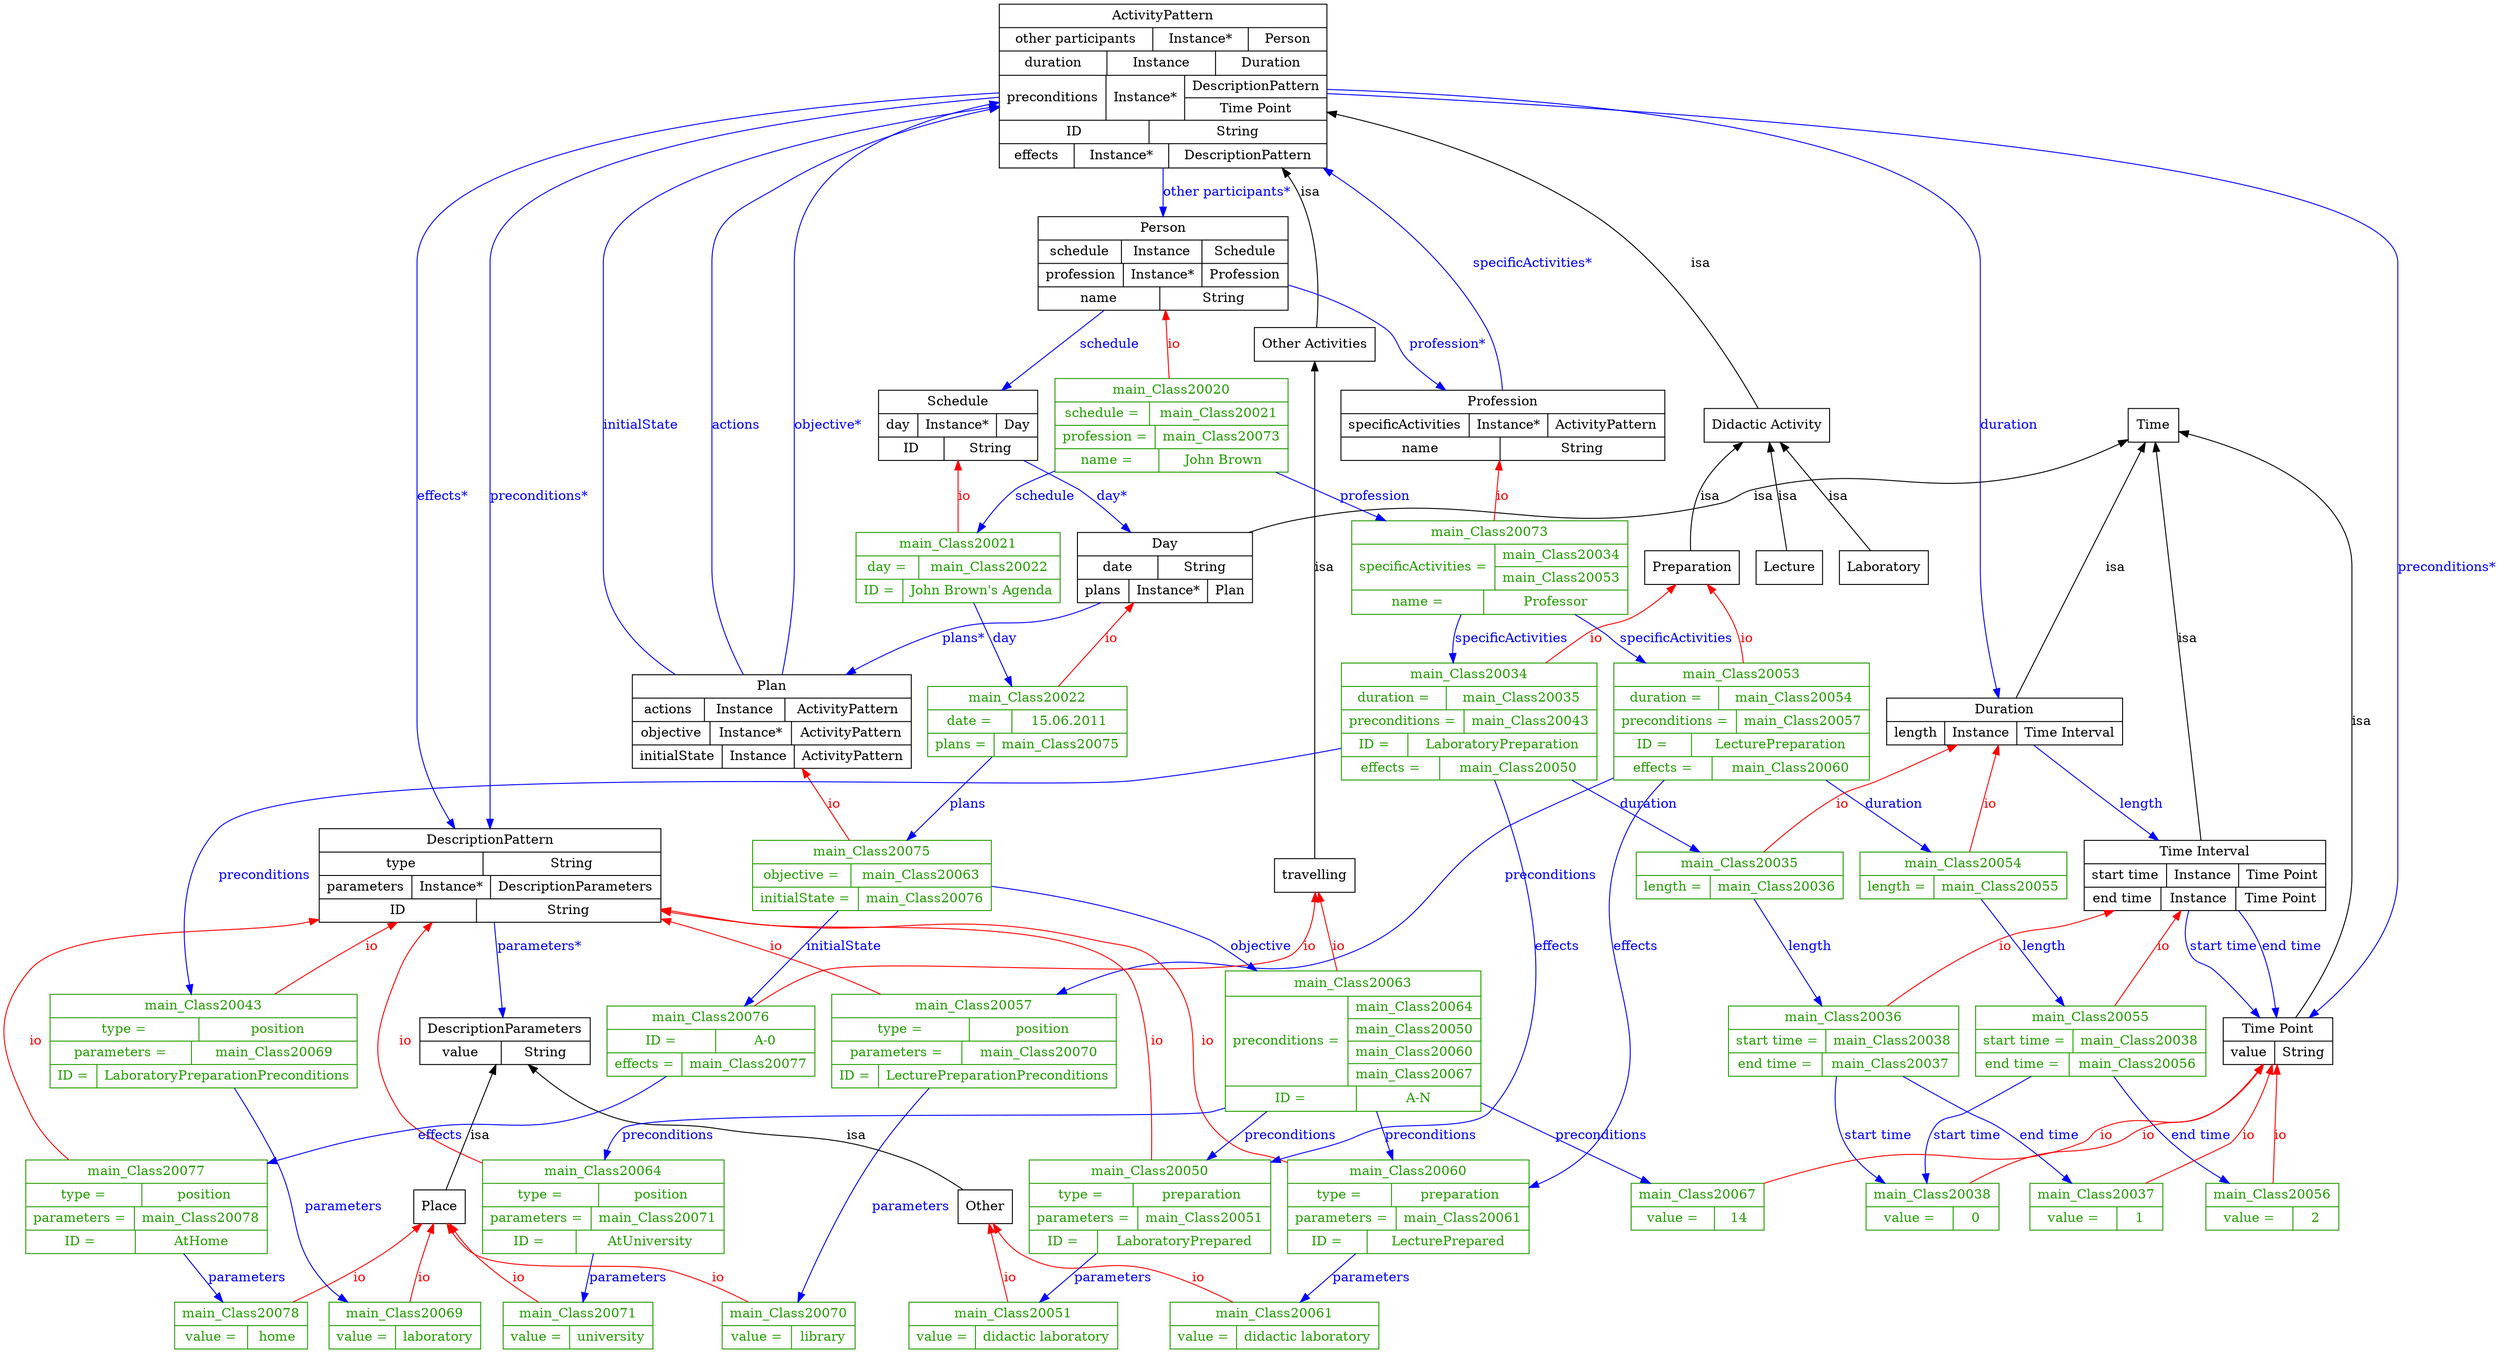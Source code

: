 digraph main {
	node [label="\N"];
	graph [bb="0,0,2575,1452"];
	main_Class20055 [label="{main_Class20055|{start time =|{main_Class20038}}|{end time =|{main_Class20056}}}", shape=record, color="0.29784945,0.99358976,0.6117647", fontcolor="0.29784945,0.99358976,0.6117647", pos="2159,333", rects="2040,345,2279,370 2040,320,2141,345 2141,320,2279,345 2040,295,2137,320 2137,295,2279,320", width="3.31", height="1.04"];
	"Time Interval" [label="{Time Interval|{start time|Instance|{Time Point}}|{end time|Instance|{Time Point}}}", shape=record, color="0.0,0.0,0.0", fontcolor="0.0,0.0,0.0", pos="2276,512", rects="2152,524,2400,549 2152,499,2236,524 2236,499,2311,524 2311,499,2400,524 2152,474,2231,499 2231,474,2308,499 2308,474,2400,499", width="3.44", height="1.04"];
	main_Class20038 [label="{main_Class20038|{value =|{0}}}", shape=record, color="0.29784945,0.99358976,0.6117647", fontcolor="0.29784945,0.99358976,0.6117647", pos="1994,154", rects="1925,154,2063,179 1925,129,2016,154 2016,129,2063,154", width="1.92", height="0.69"];
	main_Class20056 [label="{main_Class20056|{value =|{2}}}", shape=record, color="0.29784945,0.99358976,0.6117647", fontcolor="0.29784945,0.99358976,0.6117647", pos="2332,154", rects="2263,154,2401,179 2263,129,2354,154 2354,129,2401,154", width="1.92", height="0.69"];
	Schedule [label="{Schedule|{day|Instance*|{Day}}|{ID|String}}", shape=record, color="0.0,0.0,0.0", fontcolor="0.0,0.0,0.0", pos="987,1000", rects="904,1012,1071,1037 904,987,945,1012 945,987,1027,1012 1027,987,1071,1012 904,962,974,987 974,962,1071,987", width="2.31", height="1.04"];
	Day [label="{Day|{date|String}|{plans|Instance*|{Plan}}}", shape=record, color="0.0,0.0,0.0", fontcolor="0.0,0.0,0.0", pos="1200,846", rects="1110,858,1290,883 1110,833,1194,858 1194,833,1290,858 1110,808,1162,833 1162,808,1244,833 1244,808,1290,833", width="2.50", height="1.04"];
	"Time Point" [label="{Time Point|{value|String}}", shape=record, color="0.0,0.0,0.0", fontcolor="0.0,0.0,0.0", pos="2352,333", rects="2296,333,2408,358 2296,308,2350,333 2350,308,2408,333", width="1.56", height="0.69"];
	main_Class20053 [label="{main_Class20053|{duration =|{main_Class20054}}|{preconditions =|{main_Class20057}}|{ID =|{LecturePreparation}}|{effects =|{main\
_Class20060}}}", shape=record, color="0.29784945,0.99358976,0.6117647", fontcolor="0.29784945,0.99358976,0.6117647", pos="1795,679", rects="1664,716,1927,741 1664,691,1772,716 1772,691,1927,716 1664,666,1789,691 1789,666,1927,691 1664,641,1744,666 1744,641,1927,666 16\
64,616,1765,641 1765,616,1927,641", width="3.64", height="1.74"];
	Preparation [label=Preparation, shape=box, color="0.0,0.0,0.0", fontcolor="0.0,0.0,0.0", pos="1741,846", width="1.33", height="0.50"];
	main_Class20054 [label="{main_Class20054|{length =|{main_Class20055}}}", shape=record, color="0.29784945,0.99358976,0.6117647", fontcolor="0.29784945,0.99358976,0.6117647", pos="2027,512", rects="1920,512,2135,537 1920,487,1997,512 1997,487,2135,512", width="2.97", height="0.69"];
	main_Class20057 [label="{main_Class20057|{type =|{position}}|{parameters =|{main_Class20070}}|{ID =|{LecturePreparationPreconditions}}}", shape=record, color="0.29784945,0.99358976,0.6117647", fontcolor="0.29784945,0.99358976,0.6117647", pos="1004,333", rects="859,358,1150,383 859,333,1001,358 1001,333,1150,358 859,308,991,333 991,308,1150,333 859,283,907,308 907,283,1150,308", width="4.03", height="1.39"];
	main_Class20060 [label="{main_Class20060|{type =|{preparation}}|{parameters =|{main_Class20061}}|{ID =|{LecturePrepared}}}", shape=record, color="0.29784945,0.99358976,0.6117647", fontcolor="0.29784945,0.99358976,0.6117647", pos="1451,154", rects="1327,179,1576,204 1327,154,1435,179 1435,154,1576,179 1327,129,1438,154 1438,129,1576,154 1327,104,1410,129 1410,104,1576,129", width="3.44", height="1.39"];
	Duration [label="{Duration|{length|Instance|{Time Interval}}}", shape=record, color="0.0,0.0,0.0", fontcolor="0.0,0.0,0.0", pos="2065,679", rects="1944,679,2187,704 1944,654,2004,679 2004,654,2079,679 2079,654,2187,679", width="3.36", height="0.69"];
	Plan [label="{Plan|{actions|Instance|{ActivityPattern}}|{objective|Instance*|{ActivityPattern}}|{initialState|Instance|{ActivityPattern}}}", shape=record, color="0.0,0.0,0.0", fontcolor="0.0,0.0,0.0", pos="803,679", rects="660,704,947,729 660,679,734,704 734,679,818,704 818,679,947,704 660,654,740,679 740,654,824,679 824,654,947,679 660,629,752,654 \
752,629,827,654 827,629,947,654", width="3.97", height="1.39"];
	ActivityPattern [label="{ActivityPattern|{other participants|Instance*|{Person}}|{duration|Instance|{Duration}}|{preconditions|Instance*|{DescriptionPat\
tern|Time Point}}|{ID|String}|{effects|Instance*|{DescriptionPattern}}}", shape=record, color="0.0,0.0,0.0", fontcolor="0.0,0.0,0.0", pos="1201,1364", rects="1033,1426,1369,1451 1033,1401,1189,1426 1189,1401,1288,1426 1288,1401,1368,1426 1033,1376,1144,1401 1144,1376,1255,1401 1255,137\
6,1369,1401 1033,1326,1141,1376 1141,1326,1223,1376 1223,1351,1369,1376 1223,1326,1369,1351 1033,1301,1188,1326 1188,1301,1369,1\
326 1033,1276,1110,1301 1110,1276,1207,1301 1207,1276,1369,1301", width="4.67", height="2.43"];
	DescriptionPattern [label="{DescriptionPattern|{type|String}|{parameters|Instance*|{DescriptionParameters}}|{ID|String}}", shape=record, color="0.0,0.0,0.0", fontcolor="0.0,0.0,0.0", pos="504,512", rects="329,537,679,562 329,512,498,537 498,512,679,537 329,487,424,512 424,487,506,512 506,487,679,512 329,462,491,487 491,462,679,487", width="4.86", height="1.39"];
	main_Class20070 [label="{main_Class20070|{value =|{library}}}", shape=record, color="0.29784945,0.99358976,0.6117647", fontcolor="0.29784945,0.99358976,0.6117647", pos="813,25", rects="744,25,882,50 744,0,818,25 818,0,882,25", width="1.92", height="0.69"];
	Time [label=Time, shape=box, color="0.0,0.0,0.0", fontcolor="0.0,0.0,0.0", pos="2194,1000", width="0.75", height="0.50"];
	Place [label=Place, shape=box, color="0.0,0.0,0.0", fontcolor="0.0,0.0,0.0", pos="512,154", width="0.75", height="0.50"];
	DescriptionParameters [label="{DescriptionParameters|{value|String}}", shape=record, color="0.0,0.0,0.0", fontcolor="0.0,0.0,0.0", pos="521,333", rects="435,333,608,358 435,308,519,333 519,308,608,333", width="2.39", height="0.69"];
	main_Class20051 [label="{main_Class20051|{value =|{didactic laboratory}}}", shape=record, color="0.29784945,0.99358976,0.6117647", fontcolor="0.29784945,0.99358976,0.6117647", pos="1015,25", rects="908,25,1122,50 908,0,978,25 978,0,1122,25", width="2.97", height="0.69"];
	Other [label=Other, shape=box, color="0.0,0.0,0.0", fontcolor="0.0,0.0,0.0", pos="1015,154", width="0.78", height="0.50"];
	main_Class20050 [label="{main_Class20050|{type =|{preparation}}|{parameters =|{main_Class20051}}|{ID =|{LaboratoryPrepared}}}", shape=record, color="0.29784945,0.99358976,0.6117647", fontcolor="0.29784945,0.99358976,0.6117647", pos="1185,154", rects="1061,179,1310,204 1061,154,1169,179 1169,154,1310,179 1061,129,1172,154 1172,129,1310,154 1061,104,1132,129 1132,104,1310,129", width="3.44", height="1.39"];
	main_Class20067 [label="{main_Class20067|{value =|{14}}}", shape=record, color="0.29784945,0.99358976,0.6117647", fontcolor="0.29784945,0.99358976,0.6117647", pos="1750,154", rects="1681,154,1819,179 1681,129,1768,154 1768,129,1819,154", width="1.92", height="0.69"];
	main_Class20064 [label="{main_Class20064|{type =|{position}}|{parameters =|{main_Class20071}}|{ID =|{AtUniversity}}}", shape=record, color="0.29784945,0.99358976,0.6117647", fontcolor="0.29784945,0.99358976,0.6117647", pos="681,154", rects="557,179,806,204 557,154,678,179 678,154,806,179 557,129,668,154 668,129,806,154 557,104,654,129 654,104,806,129", width="3.44", height="1.39"];
	main_Class20071 [label="{main_Class20071|{value =|{university}}}", shape=record, color="0.29784945,0.99358976,0.6117647", fontcolor="0.29784945,0.99358976,0.6117647", pos="632,25", rects="555,25,710,50 555,0,625,25 625,0,710,25", width="2.14", height="0.69"];
	main_Class20069 [label="{main_Class20069|{value =|{laboratory}}}", shape=record, color="0.29784945,0.99358976,0.6117647", fontcolor="0.29784945,0.99358976,0.6117647", pos="425,25", rects="347,25,504,50 347,0,417,25 417,0,504,25", width="2.17", height="0.69"];
	Person [label="{Person|{schedule|Instance|{Schedule}}|{profession|Instance*|{Profession}}|{name|String}}", shape=record, color="0.0,0.0,0.0", fontcolor="0.0,0.0,0.0", pos="1201,1172", rects="1074,1197,1329,1222 1074,1172,1158,1197 1158,1172,1242,1197 1242,1172,1328,1197 1074,1147,1160,1172 1160,1147,1242,1172 1242,114\
7,1329,1172 1074,1122,1199,1147 1199,1122,1329,1147", width="3.53", height="1.39"];
	Profession [label="{Profession|{specificActivities|Instance*|{ActivityPattern}}|{name|String}}", shape=record, color="0.0,0.0,0.0", fontcolor="0.0,0.0,0.0", pos="1549,1000", rects="1384,1012,1714,1037 1384,987,1512,1012 1512,987,1594,1012 1594,987,1714,1012 1384,962,1547,987 1547,962,1714,987", width="4.58", height="1.04"];
	main_Class20063 [label="{main_Class20063|{preconditions =|{main_Class20064|main_Class20050|main_Class20060|main_Class20067}}|{ID =|{A-N}}}", shape=record, color="0.29784945,0.99358976,0.6117647", fontcolor="0.29784945,0.99358976,0.6117647", pos="1394,333", rects="1263,383,1526,408 1263,283,1388,383 1388,358,1526,383 1388,333,1526,358 1388,308,1526,333 1388,283,1526,308 1263,258,1397,283 13\
97,258,1526,283", width="3.64", height="2.08"];
	travelling [label=travelling, shape=box, color="0.0,0.0,0.0", fontcolor="0.0,0.0,0.0", pos="1356,512", width="1.11", height="0.50"];
	main_Class20061 [label="{main_Class20061|{value =|{didactic laboratory}}}", shape=record, color="0.29784945,0.99358976,0.6117647", fontcolor="0.29784945,0.99358976,0.6117647", pos="1294,25", rects="1187,25,1401,50 1187,0,1257,25 1257,0,1401,25", width="2.97", height="0.69"];
	main_Class20043 [label="{main_Class20043|{type =|{position}}|{parameters =|{main_Class20069}}|{ID =|{LaboratoryPreparationPreconditions}}}", shape=record, color="0.29784945,0.99358976,0.6117647", fontcolor="0.29784945,0.99358976,0.6117647", pos="212,333", rects="55,358,369,383 55,333,208,358 208,333,369,358 55,308,198,333 198,308,369,333 55,283,103,308 103,283,369,308", width="4.36", height="1.39"];
	"Didactic Activity" [label="Didactic Activity", shape=box, color="0.0,0.0,0.0", fontcolor="0.0,0.0,0.0", pos="1818,1000", width="1.78", height="0.50"];
	Laboratory [label=Laboratory, shape=box, color="0.0,0.0,0.0", fontcolor="0.0,0.0,0.0", pos="1939,846", width="1.28", height="0.50"];
	main_Class20076 [label="{main_Class20076|{ID =|{A-0}}|{effects =|{main_Class20077}}}", shape=record, color="0.29784945,0.99358976,0.6117647", fontcolor="0.29784945,0.99358976,0.6117647", pos="733,333", rects="625,345,841,370 625,320,737,345 737,320,841,345 625,295,703,320 703,295,841,320", width="3.00", height="1.04"];
	main_Class20077 [label="{main_Class20077|{type =|{position}}|{parameters =|{main_Class20078}}|{ID =|{AtHome}}}", shape=record, color="0.29784945,0.99358976,0.6117647", fontcolor="0.29784945,0.99358976,0.6117647", pos="151,154", rects="27,179,276,204 27,154,148,179 148,154,276,179 27,129,138,154 138,129,276,154 27,104,139,129 139,104,276,129", width="3.44", height="1.39"];
	main_Class20075 [label="{main_Class20075|{objective =|{main_Class20063}}|{initialState =|{main_Class20076}}}", shape=record, color="0.29784945,0.99358976,0.6117647", fontcolor="0.29784945,0.99358976,0.6117647", pos="982,512", rects="859,524,1105,549 859,499,960,524 960,499,1105,524 859,474,967,499 967,474,1105,499", width="3.42", height="1.04"];
	main_Class20078 [label="{main_Class20078|{value =|{home}}}", shape=record, color="0.29784945,0.99358976,0.6117647", fontcolor="0.29784945,0.99358976,0.6117647", pos="193,25", rects="124,25,262,50 124,0,201,25 201,0,262,25", width="1.92", height="0.69"];
	"Other Activities" [label="Other Activities", shape=box, color="0.0,0.0,0.0", fontcolor="0.0,0.0,0.0", pos="1356,1086", width="1.72", height="0.50"];
	main_Class20073 [label="{main_Class20073|{specificActivities =|{main_Class20034|main_Class20053}}|{name =|{Professor}}}", shape=record, color="0.29784945,0.99358976,0.6117647", fontcolor="0.29784945,0.99358976,0.6117647", pos="1534,846", rects="1393,871,1675,896 1393,821,1537,871 1537,846,1675,871 1537,821,1675,846 1393,796,1529,821 1529,796,1675,821", width="3.92", height="1.39"];
	main_Class20034 [label="{main_Class20034|{duration =|{main_Class20035}}|{preconditions =|{main_Class20043}}|{ID =|{LaboratoryPreparation}}|{effects =|{m\
ain_Class20050}}}", shape=record, color="0.29784945,0.99358976,0.6117647", fontcolor="0.29784945,0.99358976,0.6117647", pos="1515,679", rects="1384,716,1647,741 1384,691,1492,716 1492,691,1647,716 1384,666,1509,691 1509,666,1647,691 1384,641,1453,666 1453,641,1647,666 13\
84,616,1485,641 1485,616,1647,641", width="3.64", height="1.74"];
	main_Class20037 [label="{main_Class20037|{value =|{1}}}", shape=record, color="0.29784945,0.99358976,0.6117647", fontcolor="0.29784945,0.99358976,0.6117647", pos="2163,154", rects="2094,154,2232,179 2094,129,2185,154 2185,129,2232,154", width="1.92", height="0.69"];
	main_Class20035 [label="{main_Class20035|{length =|{main_Class20036}}}", shape=record, color="0.29784945,0.99358976,0.6117647", fontcolor="0.29784945,0.99358976,0.6117647", pos="1795,512", rects="1688,512,1903,537 1688,487,1765,512 1765,487,1903,512", width="2.97", height="0.69"];
	main_Class20036 [label="{main_Class20036|{start time =|{main_Class20038}}|{end time =|{main_Class20037}}}", shape=record, color="0.29784945,0.99358976,0.6117647", fontcolor="0.29784945,0.99358976,0.6117647", pos="1903,333", rects="1784,345,2023,370 1784,320,1885,345 1885,320,2023,345 1784,295,1881,320 1881,295,2023,320", width="3.31", height="1.04"];
	Lecture [label=Lecture, shape=box, color="0.0,0.0,0.0", fontcolor="0.0,0.0,0.0", pos="1841,846", width="0.94", height="0.50"];
	main_Class20020 [label="{main_Class20020|{schedule =|{main_Class20021}}|{profession =|{main_Class20073}}|{name =|{John Brown}}}", shape=record, color="0.29784945,0.99358976,0.6117647", fontcolor="0.29784945,0.99358976,0.6117647", pos="1208,1000", rects="1088,1025,1328,1050 1088,1000,1185,1025 1185,1000,1328,1025 1088,975,1190,1000 1190,975,1328,1000 1088,950,1195,975 1195,950,132\
8,975", width="3.33", height="1.39"];
	main_Class20021 [label="{main_Class20021|{day =|{main_Class20022}}|{ID =|{John Brown's Agenda}}}", shape=record, color="0.29784945,0.99358976,0.6117647", fontcolor="0.29784945,0.99358976,0.6117647", pos="987,846", rects="882,858,1093,883 882,833,947,858 947,833,1093,858 882,808,930,833 930,808,1093,833", width="2.92", height="1.04"];
	main_Class20022 [label="{main_Class20022|{date =|{15.06.2011}}|{plans =|{main_Class20075}}}", shape=record, color="0.29784945,0.99358976,0.6117647", fontcolor="0.29784945,0.99358976,0.6117647", pos="1067,679", rects="964,691,1171,716 964,666,1050,691 1050,666,1171,691 964,641,1033,666 1033,641,1171,666", width="2.86", height="1.04"];
	"Time Interval" -> main_Class20055 [dir=back, label=io, color="0.0,1.0,1.0", fontcolor="0.0,1.0,1.0", pos="s,2251,474 2245,465 2226,435 2201,397 2183,370", lp="2236,435"];
	main_Class20055 -> main_Class20038 [label="start time", color="0.6666667,1.0,1.0", fontcolor="0.6666667,1.0,1.0", style=filled, pos="e,1987,179 2096,295 2075,283 2052,270 2031,258 2015,249 2004,255 1995,240 1985,225 1984,206 1986,189", lp="2029,231"];
	main_Class20055 -> main_Class20056 [label="end time", color="0.6666667,1.0,1.0", fontcolor="0.6666667,1.0,1.0", style=filled, pos="e,2291,179 2182,295 2197,272 2218,244 2240,222 2253,209 2268,196 2282,185", lp="2270,231"];
	Schedule -> Day [label="day*", color="0.6666667,1.0,1.0", fontcolor="0.6666667,1.0,1.0", style=filled, pos="e,1176,883 1054,962 1062,958 1071,954 1079,950 1100,940 1109,945 1129,932 1144,921 1158,906 1170,891", lp="1162,923"];
	"Time Point" -> main_Class20056 [dir=back, label=io, color="0.0,1.0,1.0", fontcolor="0.0,1.0,1.0", pos="s,2349,308 2348,298 2345,262 2339,210 2335,179", lp="2346,231"];
	Preparation -> main_Class20053 [dir=back, label=io, color="0.0,1.0,1.0", fontcolor="0.0,1.0,1.0", pos="s,1756,828 1762,820 1770,808 1779,792 1785,778 1789,766 1791,754 1793,741", lp="1794,769"];
	main_Class20053 -> main_Class20054 [label=duration, color="0.6666667,1.0,1.0", fontcolor="0.6666667,1.0,1.0", style=filled, pos="e,1992,537 1883,616 1918,591 1955,564 1984,543", lp="1959,589"];
	main_Class20053 -> main_Class20057 [label=preconditions, color="0.6666667,1.0,1.0", fontcolor="0.6666667,1.0,1.0", style=filled, pos="e,1089,383 1664,619 1619,597 1575,575 1554,562 1474,510 1477,461 1390,426 1292,386 1254,436 1153,408 1134,403 1116,396 1098,387", lp="1603,512"];
	main_Class20053 -> main_Class20060 [label=effects, color="0.6666667,1.0,1.0", fontcolor="0.6666667,1.0,1.0", style=filled, pos="e,1576,186 1717,616 1702,600 1688,582 1679,562 1614,424 1739,341 1646,222 1637,210 1614,199 1586,189", lp="1686,435"];
	Duration -> main_Class20054 [dir=back, label=io, color="0.0,1.0,1.0", fontcolor="0.0,1.0,1.0", pos="s,2059,654 2057,644 2050,612 2039,566 2033,537", lp="2050,589"];
	main_Class20054 -> main_Class20055 [label=length, color="0.6666667,1.0,1.0", fontcolor="0.6666667,1.0,1.0", style=filled, pos="e,2132,370 2046,487 2066,458 2100,412 2126,378", lp="2110,435"];
	Plan -> ActivityPattern [label=actions, color="0.6666667,1.0,1.0", fontcolor="0.6666667,1.0,1.0", style=filled, pos="e,1033,1343 769,729 751,761 732,804 732,846 732,1172 732,1172 732,1172 732,1221 761,1231 803,1258 869,1300 950,1325 1023,1341", lp="756,1000"];
	Plan -> ActivityPattern [label="objective*", color="0.6666667,1.0,1.0", fontcolor="0.6666667,1.0,1.0", style=filled, pos="e,1033,1345 809,729 813,762 817,806 817,846 817,1172 817,1172 817,1172 817,1272 923,1320 1023,1343", lp="851,1000"];
	Plan -> ActivityPattern [label=initialState, color="0.6666667,1.0,1.0", fontcolor="0.6666667,1.0,1.0", style=filled, pos="e,1033,1341 699,729 658,757 620,796 620,846 620,1172 620,1172 620,1172 621,1257 852,1312 1023,1339", lp="658,1000"];
	DescriptionPattern -> main_Class20057 [dir=back, label=io, color="0.0,1.0,1.0", fontcolor="0.0,1.0,1.0", pos="s,679,465 689,462 741,447 798,428 850,408 868,401 888,392 906,383", lp="800,435"];
	main_Class20057 -> main_Class20070 [label=parameters, color="0.6666667,1.0,1.0", fontcolor="0.6666667,1.0,1.0", style=filled, pos="e,823,50 958,283 939,260 916,231 899,204 869,156 842,97 827,59", lp="938,154"];
	Time -> "Time Interval" [dir=back, label=isa, color="0.0,0.0,0.0", fontcolor="0.0,0.0,0.0", pos="s,2197,982 2199,972 2213,888 2254,643 2270,549", lp="2242,769"];
	"Time Interval" -> "Time Point" [label="start time", color="0.6666667,1.0,1.0", fontcolor="0.6666667,1.0,1.0", style=filled, pos="e,2332,358 2260,474 2256,458 2254,440 2262,426 2268,413 2276,417 2287,408 2300,396 2314,380 2325,366", lp="2296,435"];
	"Time Interval" -> "Time Point" [label="end time", color="0.6666667,1.0,1.0", fontcolor="0.6666667,1.0,1.0", style=filled, pos="e,2350,358 2311,474 2318,465 2325,454 2330,444 2341,420 2346,390 2349,368", lp="2366,435"];
	DescriptionParameters -> Place [dir=back, label=isa, color="0.0,0.0,0.0", fontcolor="0.0,0.0,0.0", pos="s,520,308 519,298 517,260 514,201 513,172", lp="527,231"];
	Other -> main_Class20051 [dir=back, label=io, color="0.0,1.0,1.0", fontcolor="0.0,1.0,1.0", pos="s,1015,136 1015,126 1015,103 1015,72 1015,50", lp="1021,77"];
	DescriptionPattern -> main_Class20050 [dir=back, label=io, color="0.0,1.0,1.0", fontcolor="0.0,1.0,1.0", pos="s,679,487 689,485 794,470 914,453 966,444 1051,429 1099,471 1158,408 1184,379 1187,270 1186,204", lp="1191,333"];
	main_Class20050 -> main_Class20051 [label=parameters, color="0.6666667,1.0,1.0", fontcolor="0.6666667,1.0,1.0", style=filled, pos="e,1048,50 1119,104 1098,88 1075,71 1056,56", lp="1132,77"];
	"Time Point" -> main_Class20067 [dir=back, label=io, color="0.0,1.0,1.0", fontcolor="0.0,1.0,1.0", pos="s,2337,308 2331,300 2320,284 2305,267 2287,258 2239,232 2215,263 2167,240 2156,234 2157,226 2147,222 2099,201 1966,213 1916,204 \
1884,198 1849,188 1819,178", lp="2176,231"];
	DescriptionPattern -> main_Class20064 [dir=back, label=io, color="0.0,1.0,1.0", fontcolor="0.0,1.0,1.0", pos="s,448,462 442,454 431,440 421,425 414,408 391,345 377,313 414,258 416,256 488,228 557,201", lp="423,333"];
	main_Class20064 -> main_Class20071 [label=parameters, color="0.6666667,1.0,1.0", fontcolor="0.6666667,1.0,1.0", style=filled, pos="e,641,50 662,104 656,89 650,73 645,59", lp="695,77"];
	Place -> main_Class20069 [dir=back, label=io, color="0.0,1.0,1.0", fontcolor="0.0,1.0,1.0", pos="s,500,136 494,127 479,104 457,72 442,50", lp="473,77"];
	Time -> Day [dir=back, label=isa, color="0.0,0.0,0.0", fontcolor="0.0,0.0,0.0", pos="s,2168,982 2160,977 2143,966 2122,955 2102,950 1974,913 1931,967 1804,932 1787,927 1785,918 1769,914 1675,889 1428,915 1334,896 \
1319,893 1303,888 1288,883", lp="1819,923"];
	Day -> Plan [label="plans*", color="0.6666667,1.0,1.0", fontcolor="0.6666667,1.0,1.0", style=filled, pos="e,874,729 1133,808 1122,803 1111,799 1101,796 1045,778 1026,797 971,778 940,767 910,751 883,734", lp="999,769"];
	Person -> Schedule [label=schedule, color="0.6666667,1.0,1.0", fontcolor="0.6666667,1.0,1.0", style=filled, pos="e,1033,1037 1139,1122 1108,1097 1071,1067 1041,1043", lp="1142,1086"];
	Person -> Profession [label="profession*", color="0.6666667,1.0,1.0", fontcolor="0.6666667,1.0,1.0", style=filled, pos="e,1488,1037 1329,1147 1362,1137 1395,1123 1423,1104 1439,1092 1435,1081 1450,1068 1459,1059 1469,1051 1480,1043", lp="1488,1086"];
	travelling -> main_Class20063 [dir=back, label=io, color="0.0,1.0,1.0", fontcolor="0.0,1.0,1.0", pos="s,1360,494 1362,484 1365,472 1368,457 1371,444 1373,432 1376,420 1378,408", lp="1380,435"];
	main_Class20063 -> main_Class20064 [label=preconditions, color="0.6666667,1.0,1.0", fontcolor="0.6666667,1.0,1.0", style=filled, pos="e,613,204 1263,262 1258,261 1254,259 1249,258 1214,249 637,265 612,240 604,232 603,222 608,213", lp="664,231"];
	main_Class20063 -> main_Class20050 [label=preconditions, color="0.6666667,1.0,1.0", fontcolor="0.6666667,1.0,1.0", style=filled, pos="e,1243,204 1306,258 1288,242 1269,226 1251,211", lp="1328,231"];
	main_Class20063 -> main_Class20060 [label=preconditions, color="0.6666667,1.0,1.0", fontcolor="0.6666667,1.0,1.0", style=filled, pos="e,1435,204 1418,258 1423,243 1428,228 1432,214", lp="1472,231"];
	main_Class20063 -> main_Class20067 [label=preconditions, color="0.6666667,1.0,1.0", fontcolor="0.6666667,1.0,1.0", style=filled, pos="e,1700,179 1526,267 1583,238 1646,206 1691,184", lp="1649,231"];
	ActivityPattern -> Person [label="other participants*", color="0.6666667,1.0,1.0", fontcolor="0.6666667,1.0,1.0", style=filled, pos="e,1201,1222 1201,1276 1201,1261 1201,1246 1201,1232", lp="1266,1249"];
	ActivityPattern -> Duration [label=duration, color="0.6666667,1.0,1.0", fontcolor="0.6666667,1.0,1.0", style=filled, pos="e,2059,704 1369,1359 1614,1348 2039,1308 2039,1172 2039,1172 2039,1172 2039,846 2039,800 2049,747 2057,714", lp="2068,1000"];
	ActivityPattern -> DescriptionPattern [label="preconditions*", color="0.6666667,1.0,1.0", fontcolor="0.6666667,1.0,1.0", style=filled, pos="e,504,562 1033,1351 826,1330 504,1281 504,1172 504,1172 504,1172 504,679 504,643 504,604 504,572", lp="554,923"];
	ActivityPattern -> "Time Point" [label="preconditions*", color="0.6666667,1.0,1.0", fontcolor="0.6666667,1.0,1.0", style=filled, pos="e,2384,358 1369,1356 1715,1337 2475,1282 2475,1172 2475,1172 2475,1172 2475,512 2475,452 2428,398 2392,365", lp="2525,846"];
	ActivityPattern -> DescriptionPattern [label="effects*", color="0.6666667,1.0,1.0", fontcolor="0.6666667,1.0,1.0", style=filled, pos="e,468,562 1033,1356 805,1340 428,1295 428,1172 428,1172 428,1172 428,679 428,641 445,602 463,571", lp="455,923"];
	Other -> main_Class20061 [dir=back, label=io, color="0.0,1.0,1.0", fontcolor="0.0,1.0,1.0", pos="s,1024,136 1029,127 1035,118 1042,109 1052,104 1099,75 1122,103 1176,86 1203,77 1231,63 1253,50", lp="1218,77"];
	DescriptionPattern -> main_Class20060 [dir=back, label=io, color="0.0,1.0,1.0", fontcolor="0.0,1.0,1.0", pos="s,679,484 689,483 741,475 797,468 850,462 940,451 964,458 1055,444 1120,433 1153,454 1201,408 1263,346 1196,275 1265,222 1284,20\
6 1294,212 1318,204 1321,203 1324,202 1327,201", lp="1241,333"];
	main_Class20060 -> main_Class20061 [label=parameters, color="0.6666667,1.0,1.0", fontcolor="0.6666667,1.0,1.0", style=filled, pos="e,1325,50 1390,104 1371,89 1350,72 1333,57", lp="1405,77"];
	DescriptionPattern -> main_Class20043 [dir=back, label=io, color="0.0,1.0,1.0", fontcolor="0.0,1.0,1.0", pos="s,411,462 402,457 394,453 386,448 379,444 348,425 314,403 285,383", lp="391,435"];
	main_Class20043 -> main_Class20069 [label=parameters, color="0.6666667,1.0,1.0", fontcolor="0.6666667,1.0,1.0", style=filled, pos="e,347,50 243,283 257,259 273,231 284,204 309,145 283,115 325,68 329,64 334,59 338,56", lp="344,154"];
	ActivityPattern -> "Didactic Activity" [dir=back, label=isa, color="0.0,0.0,0.0", fontcolor="0.0,0.0,0.0", pos="s,1369,1332 1379,1330 1462,1308 1558,1274 1635,1222 1718,1165 1784,1060 1808,1018", lp="1742,1172"];
	"Didactic Activity" -> Laboratory [dir=back, label=isa, color="0.0,0.0,0.0", fontcolor="0.0,0.0,0.0", pos="s,1832,982 1838,974 1863,942 1903,891 1925,864", lp="1890,923"];
	"Didactic Activity" -> Preparation [dir=back, label=isa, color="0.0,0.0,0.0", fontcolor="0.0,0.0,0.0", pos="s,1793,982 1785,975 1772,964 1757,949 1750,932 1739,910 1739,882 1739,864", lp="1759,923"];
	travelling -> main_Class20076 [dir=back, label=io, color="0.0,1.0,1.0", fontcolor="0.0,1.0,1.0", pos="s,1356,494 1356,484 1354,464 1348,440 1331,426 1288,393 901,423 850,408 825,400 799,385 779,370", lp="1350,435"];
	main_Class20076 -> main_Class20077 [label=effects, color="0.6666667,1.0,1.0", fontcolor="0.6666667,1.0,1.0", style=filled, pos="e,276,200 685,295 665,281 641,266 616,258 554,235 533,250 467,240 388,227 367,225 289,204 288,204 287,203 286,203", lp="510,231"];
	Plan -> main_Class20075 [dir=back, label=io, color="0.0,1.0,1.0", fontcolor="0.0,1.0,1.0", pos="s,857,629 864,622 890,598 919,571 942,549", lp="914,589"];
	main_Class20075 -> main_Class20063 [label=objective, color="0.6666667,1.0,1.0", fontcolor="0.6666667,1.0,1.0", style=filled, pos="e,1294,408 1105,490 1151,480 1201,465 1245,444 1248,442 1265,430 1286,414", lp="1296,435"];
	main_Class20075 -> main_Class20076 [label=initialState, color="0.6666667,1.0,1.0", fontcolor="0.6666667,1.0,1.0", style=filled, pos="e,785,370 929,474 890,445 835,405 793,376", lp="924,435"];
	Place -> main_Class20078 [dir=back, label=io, color="0.0,1.0,1.0", fontcolor="0.0,1.0,1.0", pos="s,485,142 475,138 452,128 421,115 394,104 349,85 299,65 259,50", lp="364,77"];
	DescriptionPattern -> main_Class20077 [dir=back, label=io, color="0.0,1.0,1.0", fontcolor="0.0,1.0,1.0", pos="s,329,465 319,463 317,463 316,462 314,462 191,433 115,505 34,408 -8,356 7,318 34,258 43,237 59,219 75,204", lp="40,333"];
	main_Class20077 -> main_Class20078 [label=parameters, color="0.6666667,1.0,1.0", fontcolor="0.6666667,1.0,1.0", style=filled, pos="e,185,50 167,104 172,90 177,74 182,60", lp="220,77"];
	Profession -> ActivityPattern [label="specificActivities*", color="0.6666667,1.0,1.0", fontcolor="0.6666667,1.0,1.0", style=filled, pos="e,1358,1276 1546,1037 1544,1058 1538,1083 1527,1104 1489,1171 1427,1227 1367,1270", lp="1571,1172"];
	Place -> main_Class20070 [dir=back, label=io, color="0.0,1.0,1.0", fontcolor="0.0,1.0,1.0", pos="s,520,136 525,127 531,118 539,109 548,104 622,61 661,118 739,86 758,78 776,63 790,50", lp="771,77"];
	Time -> Duration [dir=back, label=isa, color="0.0,0.0,0.0", fontcolor="0.0,0.0,0.0", pos="s,2187,982 2183,973 2158,911 2099,764 2075,704", lp="2160,846"];
	Duration -> "Time Interval" [label=length, color="0.6666667,1.0,1.0", fontcolor="0.6666667,1.0,1.0", style=filled, pos="e,2227,549 2095,654 2120,634 2155,605 2187,580 2197,572 2208,563 2219,555", lp="2209,589"];
	"Other Activities" -> travelling [dir=back, label=isa, color="0.0,0.0,0.0", fontcolor="0.0,0.0,0.0", pos="s,1356,1068 1356,1058 1356,1025 1356,970 1356,923 1356,923 1356,923 1356,679 1356,625 1356,561 1356,530", lp="1365,846"];
	Place -> main_Class20071 [dir=back, label=io, color="0.0,1.0,1.0", fontcolor="0.0,1.0,1.0", pos="s,524,136 530,128 535,120 541,111 548,104 565,85 586,65 602,50", lp="589,77"];
	Profession -> main_Class20073 [dir=back, label=io, color="0.0,1.0,1.0", fontcolor="0.0,1.0,1.0", pos="s,1545,962 1544,952 1542,934 1541,914 1539,896", lp="1547,923"];
	main_Class20073 -> main_Class20034 [label=specificActivities, color="0.6666667,1.0,1.0", fontcolor="0.6666667,1.0,1.0", style=filled, pos="e,1501,741 1508,796 1506,790 1504,784 1503,778 1501,769 1500,760 1500,751", lp="1559,769"];
	main_Class20073 -> main_Class20053 [label=specificActivities, color="0.6666667,1.0,1.0", fontcolor="0.6666667,1.0,1.0", style=filled, pos="e,1690,741 1625,796 1634,790 1642,784 1650,778 1658,771 1657,766 1666,760 1671,756 1676,751 1682,747", lp="1722,769"];
	"Time Point" -> main_Class20037 [dir=back, label=io, color="0.0,1.0,1.0", fontcolor="0.0,1.0,1.0", pos="s,2346,308 2343,298 2335,274 2322,242 2301,222 2284,206 2274,213 2254,204 2238,196 2221,187 2206,179", lp="2322,231"];
	"Time Point" -> main_Class20038 [dir=back, label=io, color="0.0,1.0,1.0", fontcolor="0.0,1.0,1.0", pos="s,2336,308 2330,299 2319,284 2304,268 2287,258 2254,238 2237,256 2204,240 2192,234 2193,227 2182,222 2142,203 2126,218 2085,204 \
2067,198 2049,188 2033,179", lp="2213,231"];
	Duration -> main_Class20035 [dir=back, label=io, color="0.0,1.0,1.0", fontcolor="0.0,1.0,1.0", pos="s,2014,654 2005,649 1983,639 1958,627 1935,616 1917,607 1911,608 1895,598 1867,580 1839,555 1820,537", lp="1904,589"];
	main_Class20035 -> main_Class20036 [label=length, color="0.6666667,1.0,1.0", fontcolor="0.6666667,1.0,1.0", style=filled, pos="e,1880,370 1810,487 1827,459 1854,413 1875,379", lp="1866,435"];
	"Time Interval" -> main_Class20036 [dir=back, label=io, color="0.0,1.0,1.0", fontcolor="0.0,1.0,1.0", pos="s,2180,474 2170,471 2161,467 2152,464 2143,462 2106,451 2094,459 2060,444 2018,425 1975,395 1946,370", lp="2070,435"];
	main_Class20036 -> main_Class20038 [label="start time", color="0.6666667,1.0,1.0", fontcolor="0.6666667,1.0,1.0", style=filled, pos="e,1945,179 1895,295 1892,272 1892,244 1904,222 1911,207 1924,195 1937,185", lp="1938,231"];
	main_Class20036 -> main_Class20037 [label="end time", color="0.6666667,1.0,1.0", fontcolor="0.6666667,1.0,1.0", style=filled, pos="e,2135,179 1967,295 1987,283 2010,270 2031,258 2045,249 2049,249 2063,240 2076,231 2104,207 2127,186", lp="2112,231"];
	Preparation -> main_Class20034 [dir=back, label=io, color="0.0,1.0,1.0", fontcolor="0.0,1.0,1.0", pos="s,1724,828 1717,821 1707,812 1695,803 1684,796 1665,784 1656,789 1638,778 1636,777 1616,760 1592,741", lp="1647,769"];
	main_Class20034 -> main_Class20035 [label=duration, color="0.6666667,1.0,1.0", fontcolor="0.6666667,1.0,1.0", style=filled, pos="e,1753,537 1621,616 1663,591 1710,563 1744,542", lp="1708,589"];
	main_Class20034 -> main_Class20043 [label=preconditions, color="0.6666667,1.0,1.0", fontcolor="0.6666667,1.0,1.0", style=filled, pos="e,199,383 1384,650 1322,638 1247,624 1179,616 1073,603 304,636 228,562 185,519 187,445 197,393", lp="278,512"];
	main_Class20034 -> main_Class20050 [label=effects, color="0.6666667,1.0,1.0", fontcolor="0.6666667,1.0,1.0", style=filled, pos="e,1310,201 1542,616 1576,525 1620,356 1534,258 1516,238 1443,247 1419,240 1399,234 1396,228 1378,222 1354,213 1346,212 1320,204", lp="1605,435"];
	"Didactic Activity" -> Lecture [dir=back, label=isa, color="0.0,0.0,0.0", fontcolor="0.0,0.0,0.0", pos="s,1821,982 1822,972 1827,941 1834,891 1838,864", lp="1838,923"];
	DescriptionPattern -> DescriptionParameters [label="parameters*", color="0.6666667,1.0,1.0", fontcolor="0.6666667,1.0,1.0", style=filled, pos="e,519,358 509,462 512,432 515,395 518,368", lp="556,435"];
	DescriptionParameters -> Other [dir=back, label=isa, color="0.0,0.0,0.0", fontcolor="0.0,0.0,0.0", pos="s,545,308 553,301 570,285 593,268 616,258 688,228 713,251 790,240 868,227 895,242 966,204 980,196 993,183 1001,172", lp="928,231"];
	Person -> main_Class20020 [dir=back, label=io, color="0.0,1.0,1.0", fontcolor="0.0,1.0,1.0", pos="s,1203,1122 1203,1112 1204,1092 1205,1070 1206,1050", lp="1210,1086"];
	main_Class20020 -> main_Class20021 [label=schedule, color="0.6666667,1.0,1.0", fontcolor="0.6666667,1.0,1.0", style=filled, pos="e,1012,883 1088,951 1078,945 1068,939 1059,932 1044,920 1030,906 1018,891", lp="1092,923"];
	main_Class20020 -> main_Class20073 [label=profession, color="0.6666667,1.0,1.0", fontcolor="0.6666667,1.0,1.0", style=filled, pos="e,1428,896 1314,950 1347,934 1384,916 1419,900", lp="1414,923"];
	Schedule -> main_Class20021 [dir=back, label=io, color="0.0,1.0,1.0", fontcolor="0.0,1.0,1.0", pos="s,987,962 987,952 987,930 987,904 987,883", lp="993,923"];
	main_Class20021 -> main_Class20022 [label=day, color="0.6666667,1.0,1.0", fontcolor="0.6666667,1.0,1.0", style=filled, pos="e,1049,716 1005,808 1017,783 1032,751 1045,725", lp="1039,769"];
	Day -> main_Class20022 [dir=back, label=io, color="0.0,1.0,1.0", fontcolor="0.0,1.0,1.0", pos="s,1169,808 1163,800 1142,773 1116,740 1097,716", lp="1150,769"];
	main_Class20022 -> main_Class20075 [label=plans, color="0.6666667,1.0,1.0", fontcolor="0.6666667,1.0,1.0", style=filled, pos="e,1001,549 1047,641 1035,616 1019,584 1006,558", lp="1041,589"];
	Time -> "Time Point" [dir=back, label=isa, color="0.0,0.0,0.0", fontcolor="0.0,0.0,0.0", pos="s,2221,995 2231,993 2297,979 2428,939 2428,846 2428,846 2428,846 2428,512 2428,453 2393,391 2370,358", lp="2437,679"];
	ActivityPattern -> "Other Activities" [dir=back, label=isa, color="0.0,0.0,0.0", fontcolor="0.0,0.0,0.0", pos="s,1322,1276 1328,1268 1330,1264 1332,1261 1334,1258 1362,1207 1360,1137 1358,1104", lp="1349,1249"];
}
